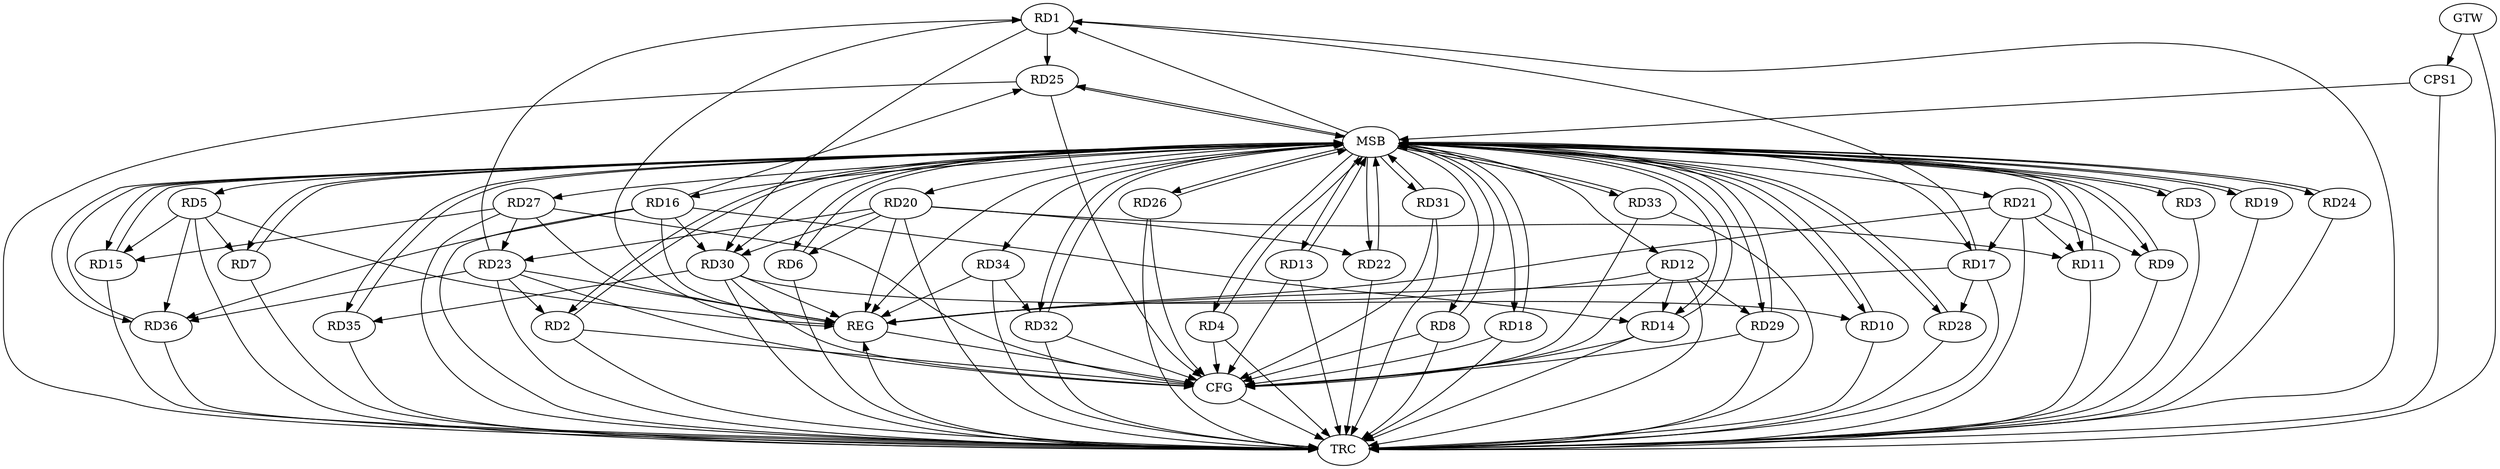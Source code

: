 strict digraph G {
  RD1 [ label="RD1" ];
  RD2 [ label="RD2" ];
  RD3 [ label="RD3" ];
  RD4 [ label="RD4" ];
  RD5 [ label="RD5" ];
  RD6 [ label="RD6" ];
  RD7 [ label="RD7" ];
  RD8 [ label="RD8" ];
  RD9 [ label="RD9" ];
  RD10 [ label="RD10" ];
  RD11 [ label="RD11" ];
  RD12 [ label="RD12" ];
  RD13 [ label="RD13" ];
  RD14 [ label="RD14" ];
  RD15 [ label="RD15" ];
  RD16 [ label="RD16" ];
  RD17 [ label="RD17" ];
  RD18 [ label="RD18" ];
  RD19 [ label="RD19" ];
  RD20 [ label="RD20" ];
  RD21 [ label="RD21" ];
  RD22 [ label="RD22" ];
  RD23 [ label="RD23" ];
  RD24 [ label="RD24" ];
  RD25 [ label="RD25" ];
  RD26 [ label="RD26" ];
  RD27 [ label="RD27" ];
  RD28 [ label="RD28" ];
  RD29 [ label="RD29" ];
  RD30 [ label="RD30" ];
  RD31 [ label="RD31" ];
  RD32 [ label="RD32" ];
  RD33 [ label="RD33" ];
  RD34 [ label="RD34" ];
  RD35 [ label="RD35" ];
  RD36 [ label="RD36" ];
  CPS1 [ label="CPS1" ];
  GTW [ label="GTW" ];
  REG [ label="REG" ];
  MSB [ label="MSB" ];
  CFG [ label="CFG" ];
  TRC [ label="TRC" ];
  RD17 -> RD1;
  RD23 -> RD1;
  RD1 -> RD25;
  RD1 -> RD30;
  RD23 -> RD2;
  RD5 -> RD7;
  RD5 -> RD15;
  RD5 -> RD36;
  RD20 -> RD6;
  RD21 -> RD9;
  RD30 -> RD10;
  RD20 -> RD11;
  RD21 -> RD11;
  RD12 -> RD14;
  RD12 -> RD29;
  RD16 -> RD14;
  RD27 -> RD15;
  RD16 -> RD25;
  RD16 -> RD30;
  RD16 -> RD36;
  RD21 -> RD17;
  RD17 -> RD28;
  RD20 -> RD22;
  RD20 -> RD23;
  RD20 -> RD30;
  RD27 -> RD23;
  RD23 -> RD36;
  RD30 -> RD35;
  RD34 -> RD32;
  GTW -> CPS1;
  RD1 -> REG;
  RD5 -> REG;
  RD12 -> REG;
  RD16 -> REG;
  RD17 -> REG;
  RD20 -> REG;
  RD21 -> REG;
  RD23 -> REG;
  RD27 -> REG;
  RD30 -> REG;
  RD34 -> REG;
  RD2 -> MSB;
  MSB -> RD15;
  MSB -> RD35;
  MSB -> REG;
  RD3 -> MSB;
  MSB -> RD5;
  MSB -> RD22;
  MSB -> RD26;
  MSB -> RD30;
  MSB -> RD34;
  RD4 -> MSB;
  MSB -> RD10;
  MSB -> RD13;
  MSB -> RD16;
  MSB -> RD25;
  RD6 -> MSB;
  MSB -> RD7;
  MSB -> RD17;
  MSB -> RD28;
  RD7 -> MSB;
  MSB -> RD6;
  MSB -> RD12;
  MSB -> RD20;
  MSB -> RD21;
  MSB -> RD31;
  RD8 -> MSB;
  MSB -> RD1;
  MSB -> RD14;
  MSB -> RD27;
  MSB -> RD33;
  RD9 -> MSB;
  MSB -> RD8;
  RD10 -> MSB;
  MSB -> RD3;
  RD11 -> MSB;
  MSB -> RD9;
  RD13 -> MSB;
  MSB -> RD11;
  MSB -> RD24;
  RD14 -> MSB;
  MSB -> RD4;
  RD15 -> MSB;
  MSB -> RD18;
  RD18 -> MSB;
  RD19 -> MSB;
  RD22 -> MSB;
  RD24 -> MSB;
  RD25 -> MSB;
  RD26 -> MSB;
  MSB -> RD2;
  RD28 -> MSB;
  RD29 -> MSB;
  MSB -> RD19;
  RD31 -> MSB;
  MSB -> RD32;
  RD32 -> MSB;
  RD33 -> MSB;
  RD35 -> MSB;
  MSB -> RD36;
  RD36 -> MSB;
  MSB -> RD29;
  CPS1 -> MSB;
  RD18 -> CFG;
  RD31 -> CFG;
  RD33 -> CFG;
  RD8 -> CFG;
  RD30 -> CFG;
  RD25 -> CFG;
  RD4 -> CFG;
  RD32 -> CFG;
  RD27 -> CFG;
  RD12 -> CFG;
  RD2 -> CFG;
  RD29 -> CFG;
  RD26 -> CFG;
  RD13 -> CFG;
  RD14 -> CFG;
  RD23 -> CFG;
  REG -> CFG;
  RD1 -> TRC;
  RD2 -> TRC;
  RD3 -> TRC;
  RD4 -> TRC;
  RD5 -> TRC;
  RD6 -> TRC;
  RD7 -> TRC;
  RD8 -> TRC;
  RD9 -> TRC;
  RD10 -> TRC;
  RD11 -> TRC;
  RD12 -> TRC;
  RD13 -> TRC;
  RD14 -> TRC;
  RD15 -> TRC;
  RD16 -> TRC;
  RD17 -> TRC;
  RD18 -> TRC;
  RD19 -> TRC;
  RD20 -> TRC;
  RD21 -> TRC;
  RD22 -> TRC;
  RD23 -> TRC;
  RD24 -> TRC;
  RD25 -> TRC;
  RD26 -> TRC;
  RD27 -> TRC;
  RD28 -> TRC;
  RD29 -> TRC;
  RD30 -> TRC;
  RD31 -> TRC;
  RD32 -> TRC;
  RD33 -> TRC;
  RD34 -> TRC;
  RD35 -> TRC;
  RD36 -> TRC;
  CPS1 -> TRC;
  GTW -> TRC;
  CFG -> TRC;
  TRC -> REG;
}
